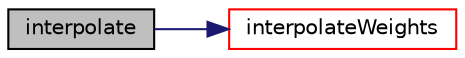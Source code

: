 digraph "interpolate"
{
  bgcolor="transparent";
  edge [fontname="Helvetica",fontsize="10",labelfontname="Helvetica",labelfontsize="10"];
  node [fontname="Helvetica",fontsize="10",shape=record];
  rankdir="LR";
  Node332 [label="interpolate",height=0.2,width=0.4,color="black", fillcolor="grey75", style="filled", fontcolor="black"];
  Node332 -> Node333 [color="midnightblue",fontsize="10",style="solid",fontname="Helvetica"];
  Node333 [label="interpolateWeights",height=0.2,width=0.4,color="red",URL="$a24609.html#a985fd3aaafc11d32fedb33d41ea0b6f8",tooltip="Return the interpolation indices and gradient. "];
}
